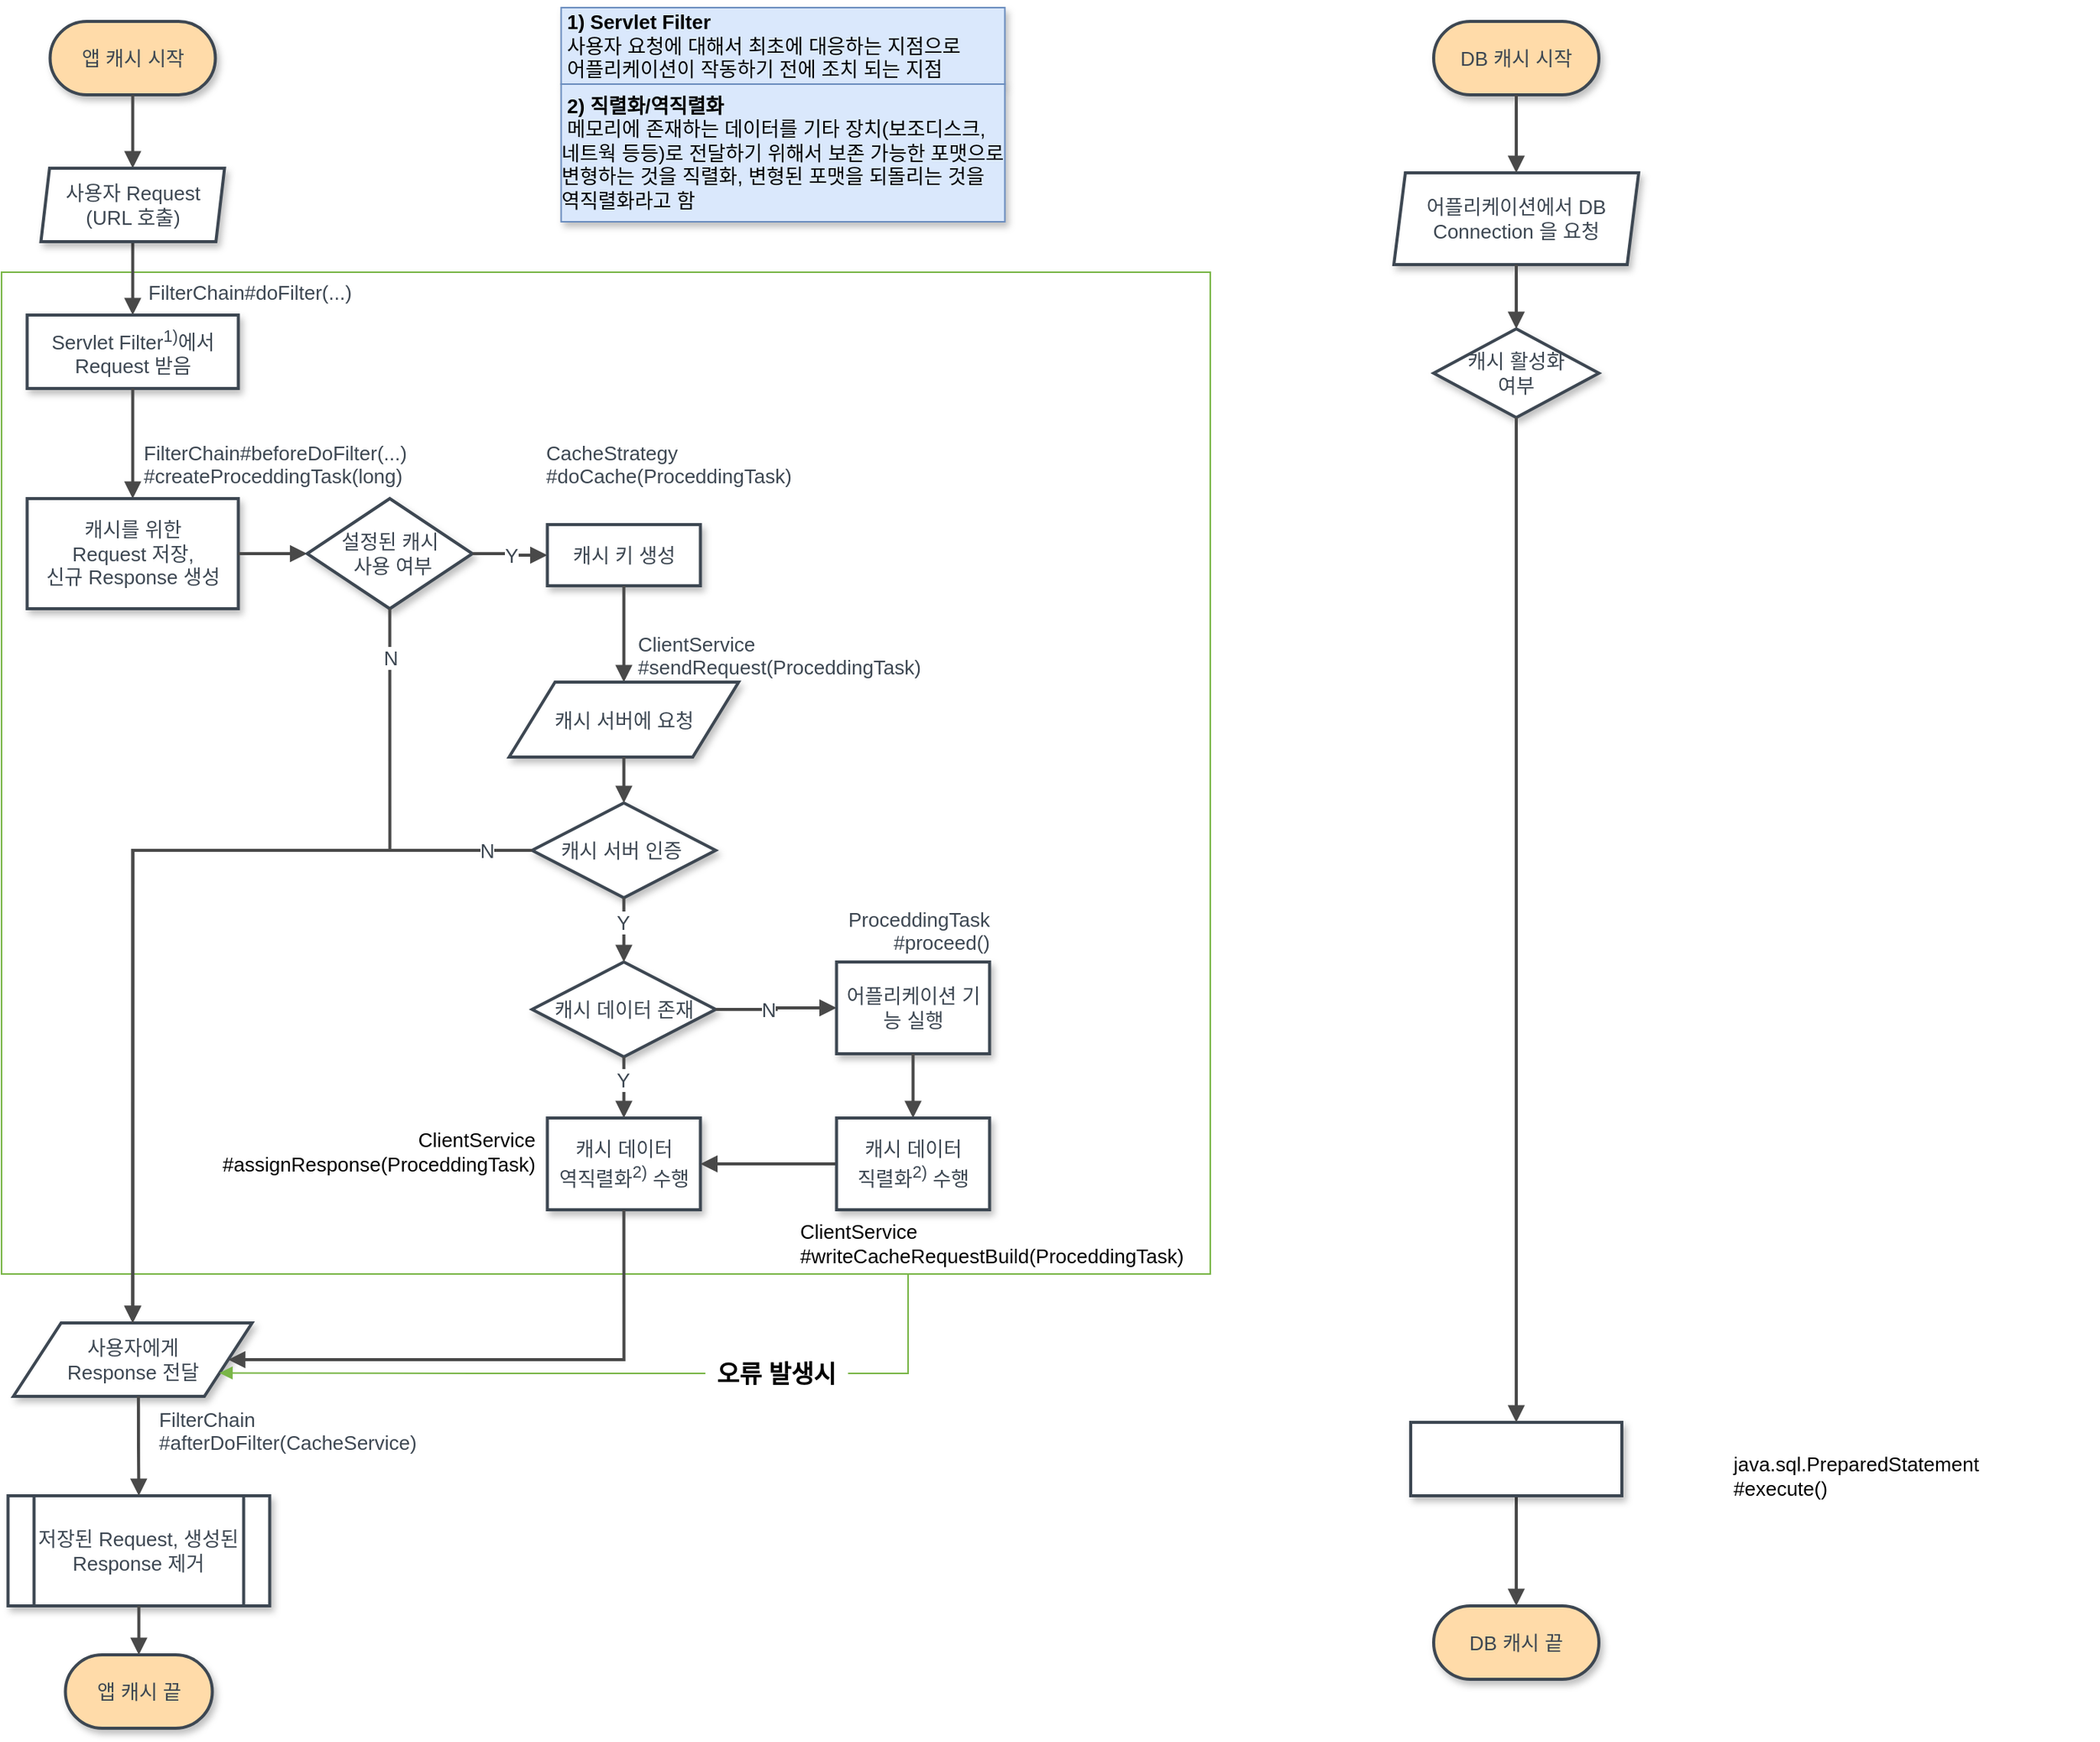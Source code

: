 <mxfile version="13.7.7" type="github">
  <diagram name="Page-1" id="74e2e168-ea6b-b213-b513-2b3c1d86103e">
    <mxGraphModel dx="564" dy="899" grid="1" gridSize="10" guides="1" tooltips="1" connect="1" arrows="1" fold="1" page="1" pageScale="1" pageWidth="827" pageHeight="1169" background="#ffffff" math="0" shadow="0">
      <root>
        <mxCell id="0" />
        <mxCell id="1" parent="0" />
        <mxCell id="2cqHmMZ8rJubDwZYxFgL-2" value="" style="group;dropTarget=0;shadow=0;fontFamily=Helvetica;fontSize=13;" vertex="1" parent="1">
          <mxGeometry x="850" y="205" width="790" height="655" as="geometry" />
        </mxCell>
        <UserObject label="" lucidchartObjectId=".9jCaByxrfdc" id="2cqHmMZ8rJubDwZYxFgL-3">
          <mxCell style="html=1;whiteSpace=wrap;whiteSpace=wrap;fontSize=13;align=center;spacing=3;strokeColor=#7ab648;strokeOpacity=100;fillOpacity=0;shadow=0;fillColor=#000000;strokeWidth=1;fontFamily=Helvetica;" vertex="1" zOrder="143" parent="2cqHmMZ8rJubDwZYxFgL-2">
            <mxGeometry width="790" height="655" as="geometry" />
          </mxCell>
        </UserObject>
        <UserObject label="앱 캐시 시작" lucidchartObjectId="UkjCKOFqEdq9" id="2cqHmMZ8rJubDwZYxFgL-6">
          <mxCell style="html=1;whiteSpace=wrap;rounded=1;arcSize=50;whiteSpace=wrap;fontSize=13;fontColor=#3d4752;align=center;spacing=9;strokeColor=#3d4752;strokeOpacity=100;fillOpacity=100;shadow=1;fillColor=#ffdba9;strokeWidth=2;fontFamily=Helvetica;" vertex="1" zOrder="112" parent="1">
            <mxGeometry x="881.75" y="41" width="108" height="48" as="geometry" />
          </mxCell>
        </UserObject>
        <UserObject label="앱 캐시 끝" lucidchartObjectId="3kjChAtjdSjl" id="2cqHmMZ8rJubDwZYxFgL-7">
          <mxCell style="html=1;whiteSpace=wrap;rounded=1;arcSize=50;whiteSpace=wrap;fontSize=13;fontColor=#3d4752;align=center;spacing=9;strokeColor=#3d4752;strokeOpacity=100;fillOpacity=100;shadow=1;fillColor=#ffdba9;strokeWidth=2;fontFamily=Helvetica;" vertex="1" zOrder="113" parent="1">
            <mxGeometry x="891.75" y="1109" width="96" height="48" as="geometry" />
          </mxCell>
        </UserObject>
        <UserObject label="" lucidchartObjectId="gljCJS.0c2aK" id="2cqHmMZ8rJubDwZYxFgL-8">
          <mxCell style="html=1;jettySize=18;whiteSpace=wrap;fontSize=13;strokeColor=#494949;strokeWidth=2;rounded=1;arcSize=0;edgeStyle=orthogonalEdgeStyle;startArrow=none;;endArrow=block;endFill=1;;exitX=0.5;exitY=1.025;exitPerimeter=1;entryX=0.5;entryY=-0.025;entryPerimeter=1;fontFamily=Helvetica;" edge="1" parent="1" source="2cqHmMZ8rJubDwZYxFgL-6" target="2cqHmMZ8rJubDwZYxFgL-12">
            <mxGeometry width="100" height="100" relative="1" as="geometry">
              <Array as="points" />
            </mxGeometry>
          </mxCell>
        </UserObject>
        <UserObject label="" lucidchartObjectId="MljCg8tNtDKG" id="2cqHmMZ8rJubDwZYxFgL-9">
          <mxCell style="html=1;jettySize=18;whiteSpace=wrap;fontSize=13;strokeColor=#494949;strokeWidth=2;rounded=1;arcSize=0;edgeStyle=orthogonalEdgeStyle;startArrow=none;;endArrow=block;endFill=1;;exitX=0.5;exitY=1.025;exitPerimeter=1;entryX=0.5;entryY=-0.025;entryPerimeter=1;fontFamily=Helvetica;" edge="1" parent="1" source="2cqHmMZ8rJubDwZYxFgL-12" target="2cqHmMZ8rJubDwZYxFgL-10">
            <mxGeometry width="100" height="100" relative="1" as="geometry">
              <Array as="points" />
            </mxGeometry>
          </mxCell>
        </UserObject>
        <UserObject label="&lt;div style=&quot;text-align: center ; font-size: 13px&quot;&gt;&lt;span style=&quot;font-size: 13px ; color: rgb(61 , 71 , 82)&quot;&gt;Servlet Filter&lt;/span&gt;&lt;span style=&quot;font-size: 13px ; color: rgb(61 , 71 , 82)&quot;&gt;&lt;sup&gt;1)&lt;/sup&gt;&lt;/span&gt;&lt;span style=&quot;font-size: 13px ; color: rgb(61 , 71 , 82)&quot;&gt;에서  Request 받음&lt;/span&gt;&lt;/div&gt;" lucidchartObjectId="RljCIr4hiA4D" id="2cqHmMZ8rJubDwZYxFgL-10">
          <mxCell style="html=1;whiteSpace=wrap;;whiteSpace=wrap;overflow=width;spacing=7;strokeColor=#3d4752;strokeOpacity=100;fillOpacity=100;shadow=1;fillColor=#ffffff;strokeWidth=2;fontFamily=Helvetica;fontSize=13;" vertex="1" zOrder="117" parent="1">
            <mxGeometry x="866.75" y="233" width="138" height="48" as="geometry" />
          </mxCell>
        </UserObject>
        <UserObject label="&lt;div style=&quot;text-align: left ; font-size: 13px&quot;&gt;&lt;b&gt;&lt;span style=&quot;font-size: 13px&quot;&gt;&amp;nbsp;1) Servlet Filter&lt;/span&gt;&lt;span style=&quot;font-size: 13px&quot;&gt;&lt;br&gt;&lt;/span&gt;&lt;/b&gt;&lt;span style=&quot;font-size: 13px&quot;&gt;&amp;nbsp;사용자 요청에 대해서 최초에 대응하는 지점으로&amp;nbsp; &lt;br&gt;&amp;nbsp;어플리케이션이 작동하기 전에 조치 되는 지점&lt;/span&gt;&lt;/div&gt;" lucidchartObjectId="JpjCstiGyX~z" id="2cqHmMZ8rJubDwZYxFgL-11">
          <mxCell style="html=1;whiteSpace=wrap;;whiteSpace=wrap;overflow=width;spacing=3;strokeColor=#6c8ebf;strokeOpacity=100;fillOpacity=100;shadow=1;fillColor=#dae8fc;strokeWidth=1;fontFamily=Helvetica;fontSize=13;spacingTop=3;spacingLeft=3;spacingBottom=3;spacingRight=3;" vertex="1" zOrder="119" parent="1">
            <mxGeometry x="1215.75" y="32" width="290" height="50" as="geometry" />
          </mxCell>
        </UserObject>
        <UserObject label="사용자 Request&lt;br&gt;(URL 호출)" lucidchartObjectId="TujC~g_oZXIJ" id="2cqHmMZ8rJubDwZYxFgL-12">
          <mxCell style="html=1;whiteSpace=wrap;shape=parallelogram;perimeter=parallelogramPerimeter;anchorPointDirection=0;whiteSpace=wrap;fontSize=13;fontColor=#3d4752;align=center;spacing=3;strokeColor=#3d4752;strokeOpacity=100;fillOpacity=100;shadow=1;fillColor=#ffffff;strokeWidth=2;fontFamily=Helvetica;size=0.047;" vertex="1" zOrder="120" parent="1">
            <mxGeometry x="875.75" y="137" width="120" height="48" as="geometry" />
          </mxCell>
        </UserObject>
        <UserObject label="" lucidchartObjectId="4wjC2Nvqs22q" id="2cqHmMZ8rJubDwZYxFgL-13">
          <mxCell style="html=1;jettySize=18;whiteSpace=wrap;fontSize=13;strokeColor=#494949;strokeWidth=2;rounded=1;arcSize=0;edgeStyle=orthogonalEdgeStyle;startArrow=none;;endArrow=block;endFill=1;;exitX=0.5;exitY=1.025;exitPerimeter=1;entryX=0.5;entryY=-0.017;entryPerimeter=1;fontFamily=Helvetica;" edge="1" parent="1" source="2cqHmMZ8rJubDwZYxFgL-10" target="2cqHmMZ8rJubDwZYxFgL-14">
            <mxGeometry width="100" height="100" relative="1" as="geometry">
              <Array as="points" />
            </mxGeometry>
          </mxCell>
        </UserObject>
        <UserObject label="캐시를 위한 &lt;br&gt;Request 저장,&lt;br&gt;신규 Response 생성" lucidchartObjectId="9wjCrJWjo55z" id="2cqHmMZ8rJubDwZYxFgL-14">
          <mxCell style="html=1;whiteSpace=wrap;shape=hexagon;perimeter=hexagonPerimeter2;whiteSpace=wrap;fontSize=13;fontColor=#3d4752;align=center;spacing=3;strokeColor=#3d4752;strokeOpacity=100;fillOpacity=100;shadow=1;fillColor=#ffffff;strokeWidth=2;fontFamily=Helvetica;size=0;" vertex="1" zOrder="122" parent="1">
            <mxGeometry x="866.75" y="353" width="138" height="72" as="geometry" />
          </mxCell>
        </UserObject>
        <UserObject label="FilterChain#doFilter(...)" lucidchartObjectId="oxjCXyeeNdiK" id="2cqHmMZ8rJubDwZYxFgL-15">
          <mxCell style="html=1;whiteSpace=wrap;;whiteSpace=wrap;fontSize=13;fontColor=#3d4752;align=left;spacing=3;verticalAlign=bottom;strokeColor=none;fillOpacity=0;fillColor=#ffffff;strokeWidth=0;fontFamily=Helvetica;" vertex="1" zOrder="123" parent="1">
            <mxGeometry x="942.75" y="212" width="144" height="18" as="geometry" />
          </mxCell>
        </UserObject>
        <UserObject label="&lt;div style=&quot;font-size: 13px;&quot;&gt;&lt;span style=&quot;font-size: 13px; color: rgb(61, 71, 82);&quot;&gt;FilterChain#beforeDoFilter(...)&#xa;&lt;/span&gt;&lt;/div&gt;&lt;div style=&quot;font-size: 13px;&quot;&gt;&lt;span style=&quot;font-size: 13px; color: rgb(61, 71, 82);&quot;&gt;#createProceddingTask(long)&lt;/span&gt;&lt;/div&gt;" lucidchartObjectId="8zjCdAH0eZe5" id="2cqHmMZ8rJubDwZYxFgL-16">
          <mxCell style="html=1;whiteSpace=wrap;;whiteSpace=wrap;overflow=width;spacing=3;verticalAlign=bottom;strokeColor=none;fillOpacity=0;fillColor=#ffffff;strokeWidth=0;fontFamily=Helvetica;fontSize=13;align=left;" vertex="1" zOrder="124" parent="1">
            <mxGeometry x="942.75" y="307" width="191" height="39" as="geometry" />
          </mxCell>
        </UserObject>
        <UserObject label="" lucidchartObjectId="tFjCNUBskgUC" id="2cqHmMZ8rJubDwZYxFgL-17">
          <mxCell style="html=1;jettySize=18;whiteSpace=wrap;fontSize=13;strokeColor=#494949;strokeWidth=2;rounded=1;arcSize=0;edgeStyle=orthogonalEdgeStyle;startArrow=none;;endArrow=block;endFill=1;;exitX=1.011;exitY=0.5;exitPerimeter=1;entryX=-0.02;entryY=0.5;entryPerimeter=1;fontFamily=Helvetica;" edge="1" parent="1" source="2cqHmMZ8rJubDwZYxFgL-14" target="2cqHmMZ8rJubDwZYxFgL-18">
            <mxGeometry width="100" height="100" relative="1" as="geometry">
              <Array as="points" />
            </mxGeometry>
          </mxCell>
        </UserObject>
        <UserObject label="설정된 캐시&lt;br&gt;&amp;nbsp;사용 여부" lucidchartObjectId="vFjC_WtNV4VZ" id="2cqHmMZ8rJubDwZYxFgL-18">
          <mxCell style="html=1;whiteSpace=wrap;rhombus;whiteSpace=wrap;fontSize=13;fontColor=#3d4752;align=center;spacing=3;strokeColor=#3d4752;strokeOpacity=100;fillOpacity=100;shadow=1;fillColor=#ffffff;strokeWidth=2;fontFamily=Helvetica;" vertex="1" zOrder="126" parent="1">
            <mxGeometry x="1049.75" y="353" width="108" height="72" as="geometry" />
          </mxCell>
        </UserObject>
        <UserObject label="사용자에게 &#xa;Response 전달 " lucidchartObjectId="IKjCDdE4kp2Y" id="2cqHmMZ8rJubDwZYxFgL-19">
          <mxCell style="html=1;whiteSpace=wrap;shape=parallelogram;perimeter=parallelogramPerimeter;anchorPointDirection=0;whiteSpace=wrap;fontSize=13;fontColor=#3d4752;align=center;spacing=3;strokeColor=#3d4752;strokeOpacity=100;fillOpacity=100;shadow=1;fillColor=#ffffff;strokeWidth=2;fontFamily=Helvetica;" vertex="1" zOrder="130" parent="1">
            <mxGeometry x="857.75" y="892" width="156" height="48" as="geometry" />
          </mxCell>
        </UserObject>
        <UserObject label="저장된 Request, 생성된 Response 제거" lucidchartObjectId="2KjCXK4i5H0G" id="2cqHmMZ8rJubDwZYxFgL-20">
          <mxCell style="html=1;whiteSpace=wrap;shape=process;whiteSpace=wrap;fontSize=13;fontColor=#3d4752;align=center;spacing=3;strokeColor=#3d4752;strokeOpacity=100;fillOpacity=100;shadow=1;fillColor=#ffffff;strokeWidth=2;fontFamily=Helvetica;" vertex="1" zOrder="131" parent="1">
            <mxGeometry x="854.25" y="1005" width="171" height="72" as="geometry" />
          </mxCell>
        </UserObject>
        <UserObject label="&lt;div style=&quot;font-size: 13px;&quot;&gt;&lt;span style=&quot;font-size: 13px; color: rgb(61, 71, 82);&quot;&gt;FilterChain&#xa;&lt;/span&gt;&lt;/div&gt;&lt;div style=&quot;font-size: 13px;&quot;&gt;&lt;span style=&quot;font-size: 13px; color: rgb(61, 71, 82);&quot;&gt;#afterDoFilter(CacheService)&lt;/span&gt;&lt;/div&gt;" lucidchartObjectId="TLjCl6FXTX38" id="2cqHmMZ8rJubDwZYxFgL-21">
          <mxCell style="html=1;whiteSpace=wrap;;whiteSpace=wrap;overflow=width;spacing=3;verticalAlign=bottom;strokeColor=none;fillOpacity=0;fillColor=#ffffff;strokeWidth=0;fontFamily=Helvetica;fontSize=13;align=left;" vertex="1" zOrder="132" parent="1">
            <mxGeometry x="952.75" y="932" width="201" height="46" as="geometry" />
          </mxCell>
        </UserObject>
        <UserObject label="" lucidchartObjectId="cOjC0NQ5l8aR" id="2cqHmMZ8rJubDwZYxFgL-22">
          <mxCell style="html=1;jettySize=18;whiteSpace=wrap;fontSize=13;strokeColor=#494949;strokeWidth=2;rounded=1;arcSize=0;edgeStyle=orthogonalEdgeStyle;startArrow=none;;endArrow=block;endFill=1;;exitX=0.525;exitY=1.025;exitPerimeter=1;entryX=0.5;entryY=-0.017;entryPerimeter=1;fontFamily=Helvetica;" edge="1" parent="1" source="2cqHmMZ8rJubDwZYxFgL-19" target="2cqHmMZ8rJubDwZYxFgL-20">
            <mxGeometry width="100" height="100" relative="1" as="geometry">
              <Array as="points" />
            </mxGeometry>
          </mxCell>
        </UserObject>
        <UserObject label="" lucidchartObjectId="1OjCobEnBY2R" id="2cqHmMZ8rJubDwZYxFgL-23">
          <mxCell style="html=1;jettySize=18;whiteSpace=wrap;fontSize=13;strokeColor=#494949;strokeWidth=2;rounded=1;arcSize=0;edgeStyle=orthogonalEdgeStyle;startArrow=none;;endArrow=block;endFill=1;;exitX=0.5;exitY=1.017;exitPerimeter=1;entryX=0.5;entryY=-0.025;entryPerimeter=1;fontFamily=Helvetica;" edge="1" parent="1" source="2cqHmMZ8rJubDwZYxFgL-20" target="2cqHmMZ8rJubDwZYxFgL-7">
            <mxGeometry width="100" height="100" relative="1" as="geometry">
              <Array as="points" />
            </mxGeometry>
          </mxCell>
        </UserObject>
        <UserObject label="" lucidchartObjectId="gPjCLnq6fwaG" id="2cqHmMZ8rJubDwZYxFgL-24">
          <mxCell style="html=1;jettySize=18;whiteSpace=wrap;fontSize=13;fontColor=#3d4752;align=center;strokeColor=#494949;strokeWidth=2;rounded=1;arcSize=0;edgeStyle=orthogonalEdgeStyle;startArrow=none;;endArrow=block;endFill=1;;exitX=0.5;exitY=1.02;exitPerimeter=1;entryX=0.5;entryY=0;fontFamily=Helvetica;entryDx=0;entryDy=0;" edge="1" parent="1" target="2cqHmMZ8rJubDwZYxFgL-19">
            <mxGeometry width="100" height="100" relative="1" as="geometry">
              <Array as="points">
                <mxPoint x="1103.75" y="583" />
                <mxPoint x="935.75" y="583" />
              </Array>
              <mxPoint x="1103.75" y="425" as="sourcePoint" />
              <mxPoint x="935.75" y="772" as="targetPoint" />
            </mxGeometry>
          </mxCell>
        </UserObject>
        <mxCell id="2cqHmMZ8rJubDwZYxFgL-25" value="N" style="text;html=1;resizable=0;labelBackgroundColor=#ffffff;align=center;verticalAlign=middle;fontColor=#3d4752;;fontSize=13;fontFamily=Helvetica;" vertex="1" parent="2cqHmMZ8rJubDwZYxFgL-24">
          <mxGeometry x="-0.842" relative="1" as="geometry">
            <mxPoint y="-18" as="offset" />
          </mxGeometry>
        </mxCell>
        <UserObject label="" lucidchartObjectId="mRjCTHafttst" id="2cqHmMZ8rJubDwZYxFgL-26">
          <mxCell style="html=1;jettySize=18;whiteSpace=wrap;fontSize=13;fontColor=#3d4752;align=center;strokeColor=#494949;strokeWidth=2;rounded=1;arcSize=0;edgeStyle=orthogonalEdgeStyle;startArrow=none;;endArrow=block;endFill=1;;exitX=1.02;exitY=0.5;exitPerimeter=1;entryX=-0.013;entryY=0.5;entryPerimeter=1;fontFamily=Helvetica;" edge="1" parent="1" source="2cqHmMZ8rJubDwZYxFgL-18" target="2cqHmMZ8rJubDwZYxFgL-28">
            <mxGeometry width="100" height="100" relative="1" as="geometry">
              <Array as="points" />
            </mxGeometry>
          </mxCell>
        </UserObject>
        <mxCell id="2cqHmMZ8rJubDwZYxFgL-27" value="Y" style="text;html=1;resizable=0;labelBackgroundColor=#ffffff;align=center;verticalAlign=middle;fontColor=#3d4752;;fontSize=13;fontFamily=Helvetica;" vertex="1" parent="2cqHmMZ8rJubDwZYxFgL-26">
          <mxGeometry relative="1" as="geometry" />
        </mxCell>
        <UserObject label="캐시 키 생성" lucidchartObjectId="oRjCTuPeWTr6" id="2cqHmMZ8rJubDwZYxFgL-28">
          <mxCell style="html=1;whiteSpace=wrap;;whiteSpace=wrap;fontSize=13;fontColor=#3d4752;align=center;spacing=7;strokeColor=#3d4752;strokeOpacity=100;fillOpacity=100;shadow=1;fillColor=#ffffff;strokeWidth=2;fontFamily=Helvetica;" vertex="1" zOrder="138" parent="1">
            <mxGeometry x="1206.75" y="370" width="100" height="40" as="geometry" />
          </mxCell>
        </UserObject>
        <UserObject label="" lucidchartObjectId="1SjCCOW9XIzx" id="2cqHmMZ8rJubDwZYxFgL-29">
          <mxCell style="html=1;jettySize=18;whiteSpace=wrap;fontSize=13;strokeColor=#494949;strokeWidth=2;rounded=1;arcSize=0;edgeStyle=orthogonalEdgeStyle;startArrow=none;;endArrow=block;endFill=1;;exitX=0.5;exitY=1.017;exitPerimeter=1;entryX=0.5;entryY=0;fontFamily=Helvetica;entryDx=0;entryDy=0;" edge="1" parent="1" source="2cqHmMZ8rJubDwZYxFgL-28" target="2cqHmMZ8rJubDwZYxFgL-32">
            <mxGeometry width="100" height="100" relative="1" as="geometry">
              <Array as="points" />
            </mxGeometry>
          </mxCell>
        </UserObject>
        <UserObject label="&lt;div style=&quot;font-size: 13px;&quot;&gt;&lt;span style=&quot;font-size: 13px; color: rgb(61, 71, 82);&quot;&gt;CacheStrategy&#xa;&lt;/span&gt;&lt;/div&gt;&lt;div style=&quot;font-size: 13px;&quot;&gt;&lt;span style=&quot;font-size: 13px; color: rgb(61, 71, 82);&quot;&gt;#doCache(ProceddingTask)&lt;/span&gt;&lt;/div&gt;" lucidchartObjectId="DTjCcWt_Cx8J" id="2cqHmMZ8rJubDwZYxFgL-30">
          <mxCell style="html=1;whiteSpace=wrap;;whiteSpace=wrap;overflow=width;spacing=3;verticalAlign=bottom;strokeColor=none;fillOpacity=0;fillColor=#ffffff;strokeWidth=0;fontFamily=Helvetica;fontSize=13;align=left;" vertex="1" zOrder="141" parent="1">
            <mxGeometry x="1205.75" y="300" width="201" height="46" as="geometry" />
          </mxCell>
        </UserObject>
        <UserObject label="&lt;div style=&quot;font-size: 13px;&quot;&gt;&lt;span style=&quot;font-size: 13px; color: rgb(61, 71, 82);&quot;&gt;ClientService&#xa;&lt;/span&gt;&lt;/div&gt;&lt;div style=&quot;font-size: 13px;&quot;&gt;&lt;span style=&quot;font-size: 13px; color: rgb(61, 71, 82);&quot;&gt;#sendRequest(ProceddingTask)&lt;/span&gt;&lt;/div&gt;" lucidchartObjectId="YUjC1emWhcxq" id="2cqHmMZ8rJubDwZYxFgL-31">
          <mxCell style="html=1;whiteSpace=wrap;;whiteSpace=wrap;overflow=width;spacing=3;verticalAlign=bottom;strokeColor=none;fillOpacity=0;fillColor=#ffffff;strokeWidth=0;fontFamily=Helvetica;fontSize=13;align=left;" vertex="1" zOrder="145" parent="1">
            <mxGeometry x="1265.75" y="425" width="201" height="46" as="geometry" />
          </mxCell>
        </UserObject>
        <UserObject label="캐시 서버에 요청" lucidchartObjectId="obkC6~sjYb19" id="2cqHmMZ8rJubDwZYxFgL-32">
          <mxCell style="html=1;whiteSpace=wrap;shape=parallelogram;perimeter=parallelogramPerimeter;anchorPointDirection=0;whiteSpace=wrap;fontSize=13;fontColor=#3d4752;align=center;spacing=3;strokeColor=#3d4752;strokeOpacity=100;fillOpacity=100;shadow=1;fillColor=#ffffff;strokeWidth=2;fontFamily=Helvetica;" vertex="1" zOrder="146" parent="1">
            <mxGeometry x="1181.75" y="473" width="150" height="49" as="geometry" />
          </mxCell>
        </UserObject>
        <UserObject label="캐시 데이터 존재" lucidchartObjectId="yckCkDr-31gp" id="2cqHmMZ8rJubDwZYxFgL-34">
          <mxCell style="html=1;whiteSpace=wrap;rhombus;whiteSpace=wrap;fontSize=13;fontColor=#3d4752;align=center;spacing=3;strokeColor=#3d4752;strokeOpacity=100;fillOpacity=100;shadow=1;fillColor=#ffffff;strokeWidth=2;fontFamily=Helvetica;" vertex="1" zOrder="148" parent="1">
            <mxGeometry x="1196.75" y="656" width="120" height="62" as="geometry" />
          </mxCell>
        </UserObject>
        <UserObject label="" lucidchartObjectId="odkC0-tG-mJJ" id="2cqHmMZ8rJubDwZYxFgL-35">
          <mxCell style="html=1;jettySize=18;whiteSpace=wrap;fontSize=13;fontColor=#3d4752;align=center;strokeColor=#494949;strokeWidth=2;rounded=1;arcSize=0;edgeStyle=orthogonalEdgeStyle;startArrow=none;;endArrow=block;endFill=1;;exitX=0.5;exitY=1.022;exitPerimeter=1;entryX=0.5;entryY=0;fontFamily=Helvetica;entryDx=0;entryDy=0;" edge="1" parent="1" source="2cqHmMZ8rJubDwZYxFgL-34" target="2cqHmMZ8rJubDwZYxFgL-41">
            <mxGeometry width="100" height="100" relative="1" as="geometry">
              <Array as="points" />
            </mxGeometry>
          </mxCell>
        </UserObject>
        <mxCell id="2cqHmMZ8rJubDwZYxFgL-36" value="Y" style="text;html=1;resizable=0;labelBackgroundColor=#ffffff;align=center;verticalAlign=middle;fontColor=#3d4752;;fontSize=13;fontFamily=Helvetica;" vertex="1" parent="2cqHmMZ8rJubDwZYxFgL-35">
          <mxGeometry relative="1" as="geometry">
            <mxPoint x="-1" y="-5" as="offset" />
          </mxGeometry>
        </mxCell>
        <UserObject label="" lucidchartObjectId="UdkCEwU-wwJv" id="2cqHmMZ8rJubDwZYxFgL-37">
          <mxCell style="html=1;jettySize=18;whiteSpace=wrap;fontSize=13;fontColor=#3d4752;align=center;strokeColor=#494949;strokeWidth=2;rounded=1;arcSize=0;edgeStyle=orthogonalEdgeStyle;startArrow=none;;endArrow=block;endFill=1;;exitX=1.022;exitY=0.5;exitPerimeter=1;fontFamily=Helvetica;entryX=0;entryY=0.5;entryDx=0;entryDy=0;" edge="1" parent="1" source="2cqHmMZ8rJubDwZYxFgL-34" target="2cqHmMZ8rJubDwZYxFgL-47">
            <mxGeometry width="100" height="100" relative="1" as="geometry">
              <Array as="points" />
              <mxPoint x="1363.75" y="687" as="targetPoint" />
            </mxGeometry>
          </mxCell>
        </UserObject>
        <mxCell id="2cqHmMZ8rJubDwZYxFgL-38" value="N" style="text;html=1;resizable=0;labelBackgroundColor=#ffffff;align=center;verticalAlign=middle;fontColor=#3d4752;;fontSize=13;fontFamily=Helvetica;" vertex="1" parent="2cqHmMZ8rJubDwZYxFgL-37">
          <mxGeometry relative="1" as="geometry">
            <mxPoint x="-5.43" as="offset" />
          </mxGeometry>
        </mxCell>
        <UserObject label="캐시 데이터&lt;br&gt;역직렬화&lt;sup&gt;2)&lt;/sup&gt; 수행" lucidchartObjectId="oRjCTuPeWTr6" id="2cqHmMZ8rJubDwZYxFgL-41">
          <mxCell style="html=1;whiteSpace=wrap;;whiteSpace=wrap;fontSize=13;fontColor=#3d4752;align=center;spacing=7;strokeColor=#3d4752;strokeOpacity=100;fillOpacity=100;shadow=1;fillColor=#ffffff;strokeWidth=2;fontFamily=Helvetica;" vertex="1" zOrder="138" parent="1">
            <mxGeometry x="1206.75" y="758" width="100" height="60" as="geometry" />
          </mxCell>
        </UserObject>
        <UserObject label="" lucidchartObjectId="8.jCLe8taDWW" id="2cqHmMZ8rJubDwZYxFgL-4">
          <mxCell style="html=1;jettySize=18;whiteSpace=wrap;fontSize=13;strokeColor=#7ab648;strokeOpacity=100;strokeWidth=1;rounded=1;arcSize=0;edgeStyle=orthogonalEdgeStyle;startArrow=none;;endArrow=block;endFill=1;;exitX=0;exitY=0.5;fontFamily=Helvetica;exitDx=0;exitDy=0;entryX=1;entryY=0.75;entryDx=0;entryDy=0;" edge="1" parent="1" source="2cqHmMZ8rJubDwZYxFgL-63" target="2cqHmMZ8rJubDwZYxFgL-19">
            <mxGeometry width="100" height="100" relative="1" as="geometry">
              <mxPoint x="1134" y="714" as="targetPoint" />
            </mxGeometry>
          </mxCell>
        </UserObject>
        <UserObject label="&lt;div style=&quot;font-size: 13px&quot;&gt;&lt;b&gt;&lt;span style=&quot;font-size: 13px&quot;&gt;&amp;nbsp;2) 직렬화/역직렬화&lt;/span&gt;&lt;span style=&quot;font-size: 13px&quot;&gt;&lt;br&gt;&lt;div&gt;&lt;span style=&quot;font-weight: normal&quot;&gt;&amp;nbsp;메모리에 존재하는 데이터를 기타 장치(보조디스크, 네트웍 등등)로 전달하기 위해서 보존 가능한 포맷으로 변형하는 것을 직렬화, 변형된 포맷을 되돌리는 것을 역직렬화라고 함&lt;/span&gt;&lt;/div&gt;&lt;/span&gt;&lt;/b&gt;&lt;/div&gt;" lucidchartObjectId="JpjCstiGyX~z" id="2cqHmMZ8rJubDwZYxFgL-46">
          <mxCell style="html=1;whiteSpace=wrap;;whiteSpace=wrap;overflow=width;spacing=3;strokeColor=#6c8ebf;strokeOpacity=100;fillOpacity=100;shadow=1;fillColor=#dae8fc;strokeWidth=1;fontFamily=Helvetica;fontSize=13;spacingTop=3;spacingLeft=3;spacingBottom=3;spacingRight=3;align=left;" vertex="1" zOrder="119" parent="1">
            <mxGeometry x="1215.75" y="82" width="290" height="90" as="geometry" />
          </mxCell>
        </UserObject>
        <UserObject label="어플리케이션 기능 실행" lucidchartObjectId="oRjCTuPeWTr6" id="2cqHmMZ8rJubDwZYxFgL-47">
          <mxCell style="html=1;whiteSpace=wrap;;whiteSpace=wrap;fontSize=13;fontColor=#3d4752;align=center;spacing=7;strokeColor=#3d4752;strokeOpacity=100;fillOpacity=100;shadow=1;fillColor=#ffffff;strokeWidth=2;fontFamily=Helvetica;" vertex="1" zOrder="138" parent="1">
            <mxGeometry x="1395.75" y="656" width="100" height="60" as="geometry" />
          </mxCell>
        </UserObject>
        <UserObject label="&lt;div&gt;&lt;font color=&quot;#3d4752&quot;&gt;ProceddingTask&lt;br&gt;#proceed()&lt;/font&gt;&lt;br&gt;&lt;/div&gt;" lucidchartObjectId="YUjC1emWhcxq" id="2cqHmMZ8rJubDwZYxFgL-49">
          <mxCell style="html=1;whiteSpace=wrap;;whiteSpace=wrap;overflow=width;spacing=3;verticalAlign=bottom;strokeColor=none;fillOpacity=0;fillColor=#ffffff;strokeWidth=0;fontFamily=Helvetica;fontSize=13;align=right;" vertex="1" zOrder="145" parent="1">
            <mxGeometry x="1395.75" y="617" width="100" height="34" as="geometry" />
          </mxCell>
        </UserObject>
        <UserObject label="" lucidchartObjectId="1bkCjDzA6spA" id="2cqHmMZ8rJubDwZYxFgL-51">
          <mxCell style="html=1;jettySize=18;whiteSpace=wrap;fontSize=13;strokeColor=#494949;strokeWidth=2;rounded=1;arcSize=0;edgeStyle=orthogonalEdgeStyle;startArrow=none;;endArrow=block;endFill=1;;exitX=0;exitY=0.5;entryX=1;entryY=0.5;fontFamily=Helvetica;exitDx=0;exitDy=0;entryDx=0;entryDy=0;" edge="1" parent="1" source="2cqHmMZ8rJubDwZYxFgL-61" target="2cqHmMZ8rJubDwZYxFgL-41">
            <mxGeometry width="100" height="100" relative="1" as="geometry">
              <Array as="points" />
              <mxPoint x="1265.75" y="635" as="sourcePoint" />
              <mxPoint x="1255.75" y="848" as="targetPoint" />
            </mxGeometry>
          </mxCell>
        </UserObject>
        <UserObject label="캐시 서버 인증&amp;nbsp;" lucidchartObjectId="yckCkDr-31gp" id="2cqHmMZ8rJubDwZYxFgL-53">
          <mxCell style="html=1;whiteSpace=wrap;rhombus;whiteSpace=wrap;fontSize=13;fontColor=#3d4752;align=center;spacing=3;strokeColor=#3d4752;strokeOpacity=100;fillOpacity=100;shadow=1;fillColor=#ffffff;strokeWidth=2;fontFamily=Helvetica;" vertex="1" zOrder="148" parent="1">
            <mxGeometry x="1196.75" y="552" width="120" height="62" as="geometry" />
          </mxCell>
        </UserObject>
        <UserObject label="" lucidchartObjectId="odkC0-tG-mJJ" id="2cqHmMZ8rJubDwZYxFgL-55">
          <mxCell style="html=1;jettySize=18;whiteSpace=wrap;fontSize=13;fontColor=#3d4752;align=center;strokeColor=#494949;strokeWidth=2;rounded=1;arcSize=0;edgeStyle=orthogonalEdgeStyle;startArrow=none;;endArrow=block;endFill=1;;exitX=0.5;exitY=1;entryX=0.5;entryY=0;fontFamily=Helvetica;entryDx=0;entryDy=0;exitDx=0;exitDy=0;" edge="1" parent="1" source="2cqHmMZ8rJubDwZYxFgL-53" target="2cqHmMZ8rJubDwZYxFgL-34">
            <mxGeometry width="100" height="100" relative="1" as="geometry">
              <Array as="points" />
              <mxPoint x="1267.75" y="728" as="sourcePoint" />
              <mxPoint x="1267.75" y="768" as="targetPoint" />
            </mxGeometry>
          </mxCell>
        </UserObject>
        <mxCell id="2cqHmMZ8rJubDwZYxFgL-56" value="Y" style="text;html=1;resizable=0;labelBackgroundColor=#ffffff;align=center;verticalAlign=middle;fontColor=#3d4752;;fontSize=13;fontFamily=Helvetica;" vertex="1" parent="2cqHmMZ8rJubDwZYxFgL-55">
          <mxGeometry relative="1" as="geometry">
            <mxPoint x="-1" y="-5" as="offset" />
          </mxGeometry>
        </mxCell>
        <UserObject label="" lucidchartObjectId="1SjCCOW9XIzx" id="2cqHmMZ8rJubDwZYxFgL-57">
          <mxCell style="html=1;jettySize=18;whiteSpace=wrap;fontSize=13;strokeColor=#494949;strokeWidth=2;rounded=1;arcSize=0;edgeStyle=orthogonalEdgeStyle;startArrow=none;;endArrow=block;endFill=1;;exitX=0.5;exitY=1;entryX=0.5;entryY=0;fontFamily=Helvetica;entryDx=0;entryDy=0;exitDx=0;exitDy=0;" edge="1" parent="1" source="2cqHmMZ8rJubDwZYxFgL-32" target="2cqHmMZ8rJubDwZYxFgL-53">
            <mxGeometry width="100" height="100" relative="1" as="geometry">
              <Array as="points" />
              <mxPoint x="1266.75" y="435" as="sourcePoint" />
              <mxPoint x="1266.75" y="483" as="targetPoint" />
            </mxGeometry>
          </mxCell>
        </UserObject>
        <UserObject label="" lucidchartObjectId="gPjCLnq6fwaG" id="2cqHmMZ8rJubDwZYxFgL-58">
          <mxCell style="html=1;jettySize=18;whiteSpace=wrap;fontSize=13;fontColor=#3d4752;align=center;strokeColor=#494949;strokeWidth=2;rounded=1;arcSize=0;edgeStyle=orthogonalEdgeStyle;startArrow=none;;endArrow=block;endFill=1;;exitX=0;exitY=0.5;fontFamily=Helvetica;exitDx=0;exitDy=0;entryX=0.5;entryY=0;entryDx=0;entryDy=0;" edge="1" parent="1" source="2cqHmMZ8rJubDwZYxFgL-53" target="2cqHmMZ8rJubDwZYxFgL-19">
            <mxGeometry width="100" height="100" relative="1" as="geometry">
              <Array as="points">
                <mxPoint x="935.75" y="583" />
              </Array>
              <mxPoint x="1113.75" y="435" as="sourcePoint" />
              <mxPoint x="995.75" y="672" as="targetPoint" />
            </mxGeometry>
          </mxCell>
        </UserObject>
        <mxCell id="2cqHmMZ8rJubDwZYxFgL-59" value="N" style="text;html=1;resizable=0;labelBackgroundColor=#ffffff;align=center;verticalAlign=middle;fontColor=#3d4752;;fontSize=13;fontFamily=Helvetica;" vertex="1" parent="2cqHmMZ8rJubDwZYxFgL-58">
          <mxGeometry x="-0.842" relative="1" as="geometry">
            <mxPoint x="14.71" as="offset" />
          </mxGeometry>
        </mxCell>
        <UserObject label="" lucidchartObjectId="1SjCCOW9XIzx" id="2cqHmMZ8rJubDwZYxFgL-60">
          <mxCell style="html=1;jettySize=18;whiteSpace=wrap;fontSize=13;strokeColor=#494949;strokeWidth=2;rounded=1;arcSize=0;edgeStyle=orthogonalEdgeStyle;startArrow=none;;endArrow=block;endFill=1;;exitX=0.5;exitY=1;entryX=0.5;entryY=0;fontFamily=Helvetica;entryDx=0;entryDy=0;exitDx=0;exitDy=0;" edge="1" parent="1" source="2cqHmMZ8rJubDwZYxFgL-47" target="2cqHmMZ8rJubDwZYxFgL-61">
            <mxGeometry width="100" height="100" relative="1" as="geometry">
              <Array as="points" />
              <mxPoint x="1266.75" y="532.0" as="sourcePoint" />
              <mxPoint x="1266.75" y="562.0" as="targetPoint" />
            </mxGeometry>
          </mxCell>
        </UserObject>
        <UserObject label="캐시 데이터&lt;br&gt;직렬화&lt;sup&gt;2)&lt;/sup&gt; 수행" lucidchartObjectId="oRjCTuPeWTr6" id="2cqHmMZ8rJubDwZYxFgL-61">
          <mxCell style="html=1;whiteSpace=wrap;;whiteSpace=wrap;fontSize=13;fontColor=#3d4752;align=center;spacing=7;strokeColor=#3d4752;strokeOpacity=100;fillOpacity=100;shadow=1;fillColor=#ffffff;strokeWidth=2;fontFamily=Helvetica;" vertex="1" zOrder="138" parent="1">
            <mxGeometry x="1395.75" y="758" width="100" height="60" as="geometry" />
          </mxCell>
        </UserObject>
        <mxCell id="2cqHmMZ8rJubDwZYxFgL-62" value="ClientService&lt;br&gt;#writeCacheRequestBuild(ProceddingTask)" style="text;whiteSpace=wrap;html=1;fontSize=13;fontFamily=Helvetica;verticalAlign=top;align=left;" vertex="1" parent="1">
          <mxGeometry x="1370" y="818" width="250" height="40" as="geometry" />
        </mxCell>
        <mxCell id="2cqHmMZ8rJubDwZYxFgL-63" value="&lt;font style=&quot;font-size: 16px&quot;&gt;오류 발생시&lt;/font&gt;" style="text;html=1;strokeColor=none;fillColor=none;align=center;verticalAlign=middle;whiteSpace=wrap;rounded=0;shadow=1;fontFamily=Helvetica;fontSize=13;fontStyle=1" vertex="1" parent="1">
          <mxGeometry x="1310" y="915" width="93.25" height="20" as="geometry" />
        </mxCell>
        <UserObject label="" lucidchartObjectId="8.jCLe8taDWW" id="2cqHmMZ8rJubDwZYxFgL-64">
          <mxCell style="html=1;jettySize=18;whiteSpace=wrap;fontSize=13;strokeColor=#7ab648;strokeOpacity=100;strokeWidth=1;rounded=1;arcSize=0;edgeStyle=orthogonalEdgeStyle;startArrow=none;;endArrow=none;endFill=0;;exitX=0.75;exitY=1;fontFamily=Helvetica;exitDx=0;exitDy=0;entryX=1;entryY=0.5;entryDx=0;entryDy=0;" edge="1" parent="1" source="2cqHmMZ8rJubDwZYxFgL-3" target="2cqHmMZ8rJubDwZYxFgL-63">
            <mxGeometry width="100" height="100" relative="1" as="geometry">
              <Array as="points">
                <mxPoint x="1442" y="925" />
              </Array>
              <mxPoint x="998.15" y="916" as="targetPoint" />
              <mxPoint x="1245" y="860" as="sourcePoint" />
            </mxGeometry>
          </mxCell>
        </UserObject>
        <UserObject label="" lucidchartObjectId="1bkCjDzA6spA" id="2cqHmMZ8rJubDwZYxFgL-65">
          <mxCell style="html=1;jettySize=18;whiteSpace=wrap;fontSize=13;strokeColor=#494949;strokeWidth=2;rounded=1;arcSize=0;edgeStyle=orthogonalEdgeStyle;startArrow=none;;endArrow=block;endFill=1;;exitX=0.5;exitY=1;entryX=1;entryY=0.5;fontFamily=Helvetica;exitDx=0;exitDy=0;entryDx=0;entryDy=0;" edge="1" parent="1" source="2cqHmMZ8rJubDwZYxFgL-41" target="2cqHmMZ8rJubDwZYxFgL-19">
            <mxGeometry width="100" height="100" relative="1" as="geometry">
              <Array as="points">
                <mxPoint x="1257" y="916" />
              </Array>
              <mxPoint x="1405.75" y="798" as="sourcePoint" />
              <mxPoint x="1316.75" y="798" as="targetPoint" />
            </mxGeometry>
          </mxCell>
        </UserObject>
        <UserObject label="ClientService&lt;br&gt;#assignResponse(ProceddingTask)" link="kr.co.rian.apmax.client.ClientService#assignResponse" id="2cqHmMZ8rJubDwZYxFgL-66">
          <mxCell style="text;whiteSpace=wrap;html=1;fontSize=13;fontFamily=Helvetica;align=right;verticalAlign=top;spacing=0;" vertex="1" parent="1">
            <mxGeometry x="970.5" y="760" width="228.25" height="52" as="geometry" />
          </mxCell>
        </UserObject>
        <UserObject label="DB 캐시 시작" lucidchartObjectId="UkjCKOFqEdq9" id="2cqHmMZ8rJubDwZYxFgL-67">
          <mxCell style="html=1;whiteSpace=wrap;rounded=1;arcSize=50;whiteSpace=wrap;fontSize=13;fontColor=#3d4752;align=center;spacing=9;strokeColor=#3d4752;strokeOpacity=100;fillOpacity=100;shadow=1;fillColor=#ffdba9;strokeWidth=2;fontFamily=Helvetica;" vertex="1" zOrder="112" parent="1">
            <mxGeometry x="1786" y="41" width="108" height="48" as="geometry" />
          </mxCell>
        </UserObject>
        <UserObject label="DB 캐시 끝" lucidchartObjectId="UkjCKOFqEdq9" id="2cqHmMZ8rJubDwZYxFgL-68">
          <mxCell style="html=1;whiteSpace=wrap;rounded=1;arcSize=50;whiteSpace=wrap;fontSize=13;fontColor=#3d4752;align=center;spacing=9;strokeColor=#3d4752;strokeOpacity=100;fillOpacity=100;shadow=1;fillColor=#ffdba9;strokeWidth=2;fontFamily=Helvetica;" vertex="1" zOrder="112" parent="1">
            <mxGeometry x="1786" y="1077" width="108" height="48" as="geometry" />
          </mxCell>
        </UserObject>
        <UserObject label="어플리케이션에서 DB Connection 을 요청" lucidchartObjectId="TujC~g_oZXIJ" id="2cqHmMZ8rJubDwZYxFgL-69">
          <mxCell style="html=1;whiteSpace=wrap;shape=parallelogram;perimeter=parallelogramPerimeter;anchorPointDirection=0;whiteSpace=wrap;fontSize=13;fontColor=#3d4752;align=center;spacing=3;strokeColor=#3d4752;strokeOpacity=100;fillOpacity=100;shadow=1;fillColor=#ffffff;strokeWidth=2;fontFamily=Helvetica;size=0.047;" vertex="1" zOrder="120" parent="1">
            <mxGeometry x="1760" y="140" width="160" height="60" as="geometry" />
          </mxCell>
        </UserObject>
        <UserObject label="캐시 활성화&lt;br&gt;여부" lucidchartObjectId="vFjC_WtNV4VZ" id="2cqHmMZ8rJubDwZYxFgL-71">
          <mxCell style="html=1;whiteSpace=wrap;rhombus;whiteSpace=wrap;fontSize=13;fontColor=#3d4752;align=center;spacing=3;strokeColor=#3d4752;strokeOpacity=100;fillOpacity=100;shadow=1;fillColor=#ffffff;strokeWidth=2;fontFamily=Helvetica;" vertex="1" zOrder="126" parent="1">
            <mxGeometry x="1786" y="242" width="108" height="58" as="geometry" />
          </mxCell>
        </UserObject>
        <UserObject label="" lucidchartObjectId="gljCJS.0c2aK" id="2cqHmMZ8rJubDwZYxFgL-72">
          <mxCell style="html=1;jettySize=18;whiteSpace=wrap;fontSize=13;strokeColor=#494949;strokeWidth=2;rounded=1;arcSize=0;edgeStyle=orthogonalEdgeStyle;startArrow=none;;endArrow=block;endFill=1;;exitX=0.5;exitY=1;fontFamily=Helvetica;exitDx=0;exitDy=0;entryX=0.5;entryY=0;entryDx=0;entryDy=0;" edge="1" parent="1" source="2cqHmMZ8rJubDwZYxFgL-67" target="2cqHmMZ8rJubDwZYxFgL-69">
            <mxGeometry width="100" height="100" relative="1" as="geometry">
              <Array as="points" />
              <mxPoint x="1977.92" y="172.0" as="sourcePoint" />
              <mxPoint x="1950" y="210" as="targetPoint" />
            </mxGeometry>
          </mxCell>
        </UserObject>
        <UserObject label="" lucidchartObjectId="gljCJS.0c2aK" id="2cqHmMZ8rJubDwZYxFgL-73">
          <mxCell style="html=1;jettySize=18;whiteSpace=wrap;fontSize=13;strokeColor=#494949;strokeWidth=2;rounded=1;arcSize=0;edgeStyle=orthogonalEdgeStyle;startArrow=none;;endArrow=block;endFill=1;;exitX=0.5;exitY=1;fontFamily=Helvetica;exitDx=0;exitDy=0;entryX=0.5;entryY=0;entryDx=0;entryDy=0;" edge="1" parent="1" source="2cqHmMZ8rJubDwZYxFgL-69" target="2cqHmMZ8rJubDwZYxFgL-71">
            <mxGeometry width="100" height="100" relative="1" as="geometry">
              <Array as="points" />
              <mxPoint x="1839.83" y="212" as="sourcePoint" />
              <mxPoint x="1839.83" y="263" as="targetPoint" />
            </mxGeometry>
          </mxCell>
        </UserObject>
        <UserObject label="" lucidchartObjectId="gljCJS.0c2aK" id="2cqHmMZ8rJubDwZYxFgL-75">
          <mxCell style="html=1;jettySize=18;whiteSpace=wrap;fontSize=13;strokeColor=#494949;strokeWidth=2;rounded=1;arcSize=0;edgeStyle=orthogonalEdgeStyle;startArrow=none;;endArrow=block;endFill=1;;exitX=0.5;exitY=1;fontFamily=Helvetica;exitDx=0;exitDy=0;entryX=0.5;entryY=0;entryDx=0;entryDy=0;" edge="1" parent="1" source="2cqHmMZ8rJubDwZYxFgL-70" target="2cqHmMZ8rJubDwZYxFgL-68">
            <mxGeometry width="100" height="100" relative="1" as="geometry">
              <Array as="points" />
              <mxPoint x="1850" y="210" as="sourcePoint" />
              <mxPoint x="1850" y="252" as="targetPoint" />
            </mxGeometry>
          </mxCell>
        </UserObject>
        <UserObject label="&lt;div style=&quot;text-align: center ; font-size: 13px&quot;&gt;&lt;br&gt;&lt;/div&gt;" lucidchartObjectId="RljCIr4hiA4D" id="2cqHmMZ8rJubDwZYxFgL-70">
          <mxCell style="html=1;whiteSpace=wrap;;whiteSpace=wrap;overflow=width;spacing=7;strokeColor=#3d4752;strokeOpacity=100;fillOpacity=100;shadow=1;fillColor=#ffffff;strokeWidth=2;fontFamily=Helvetica;fontSize=13;" vertex="1" zOrder="117" parent="1">
            <mxGeometry x="1771" y="957" width="138" height="48" as="geometry" />
          </mxCell>
        </UserObject>
        <UserObject label="" lucidchartObjectId="gljCJS.0c2aK" id="2cqHmMZ8rJubDwZYxFgL-76">
          <mxCell style="html=1;jettySize=18;whiteSpace=wrap;fontSize=13;strokeColor=#494949;strokeWidth=2;rounded=1;arcSize=0;edgeStyle=orthogonalEdgeStyle;startArrow=none;;endArrow=block;endFill=1;;exitX=0.5;exitY=1;fontFamily=Helvetica;exitDx=0;exitDy=0;entryX=0.5;entryY=0;entryDx=0;entryDy=0;" edge="1" parent="1" source="2cqHmMZ8rJubDwZYxFgL-71" target="2cqHmMZ8rJubDwZYxFgL-70">
            <mxGeometry width="100" height="100" relative="1" as="geometry">
              <Array as="points" />
              <mxPoint x="1840" y="300" as="sourcePoint" />
              <mxPoint x="1840" y="1077" as="targetPoint" />
            </mxGeometry>
          </mxCell>
        </UserObject>
        <UserObject label="java.sql.PreparedStatement&lt;br&gt;#execute()" link="java.sql.PreparedStatement#execute" id="2cqHmMZ8rJubDwZYxFgL-77">
          <mxCell style="text;whiteSpace=wrap;html=1;fontSize=13;fontFamily=Helvetica;" vertex="1" parent="1">
            <mxGeometry x="1980" y="970" width="240" height="30" as="geometry" />
          </mxCell>
        </UserObject>
      </root>
    </mxGraphModel>
  </diagram>
</mxfile>
